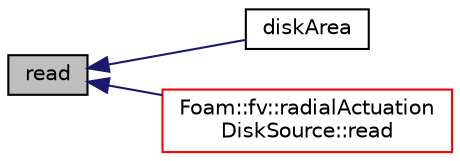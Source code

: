 digraph "read"
{
  bgcolor="transparent";
  edge [fontname="Helvetica",fontsize="10",labelfontname="Helvetica",labelfontsize="10"];
  node [fontname="Helvetica",fontsize="10",shape=record];
  rankdir="LR";
  Node1 [label="read",height=0.2,width=0.4,color="black", fillcolor="grey75", style="filled", fontcolor="black"];
  Node1 -> Node2 [dir="back",color="midnightblue",fontsize="10",style="solid",fontname="Helvetica"];
  Node2 [label="diskArea",height=0.2,width=0.4,color="black",URL="$a00018.html#acd8f874c2e16d8a7fa2f7582c57bd0d2",tooltip="Disk area. "];
  Node1 -> Node3 [dir="back",color="midnightblue",fontsize="10",style="solid",fontname="Helvetica"];
  Node3 [label="Foam::fv::radialActuation\lDiskSource::read",height=0.2,width=0.4,color="red",URL="$a02115.html#a6ce0c64db98eb6144d363dbfc86104eb",tooltip="Read dictionary. "];
}
